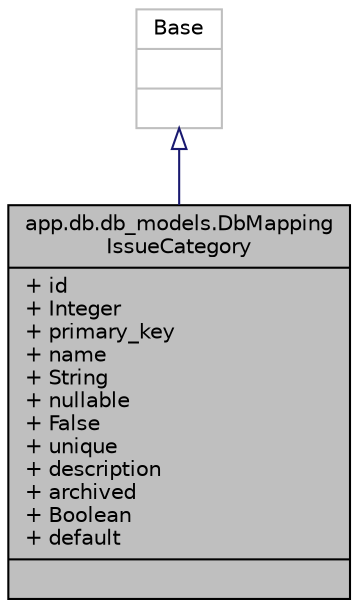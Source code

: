 digraph "app.db.db_models.DbMappingIssueCategory"
{
 // LATEX_PDF_SIZE
  edge [fontname="Helvetica",fontsize="10",labelfontname="Helvetica",labelfontsize="10"];
  node [fontname="Helvetica",fontsize="10",shape=record];
  Node1 [label="{app.db.db_models.DbMapping\lIssueCategory\n|+ id\l+ Integer\l+ primary_key\l+ name\l+ String\l+ nullable\l+ False\l+ unique\l+ description\l+ archived\l+ Boolean\l+ default\l|}",height=0.2,width=0.4,color="black", fillcolor="grey75", style="filled", fontcolor="black",tooltip=" "];
  Node2 -> Node1 [dir="back",color="midnightblue",fontsize="10",style="solid",arrowtail="onormal",fontname="Helvetica"];
  Node2 [label="{Base\n||}",height=0.2,width=0.4,color="grey75", fillcolor="white", style="filled",tooltip=" "];
}
